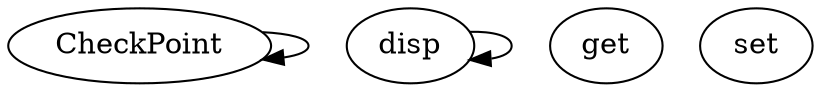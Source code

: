 /* Created by mdot for Matlab */
digraph m2html {
  CheckPoint -> CheckPoint;
  disp -> disp;

  CheckPoint [URL="CheckPoint.html"];
  disp [URL="disp.html"];
  get [URL="get.html"];
  set [URL="set.html"];
}